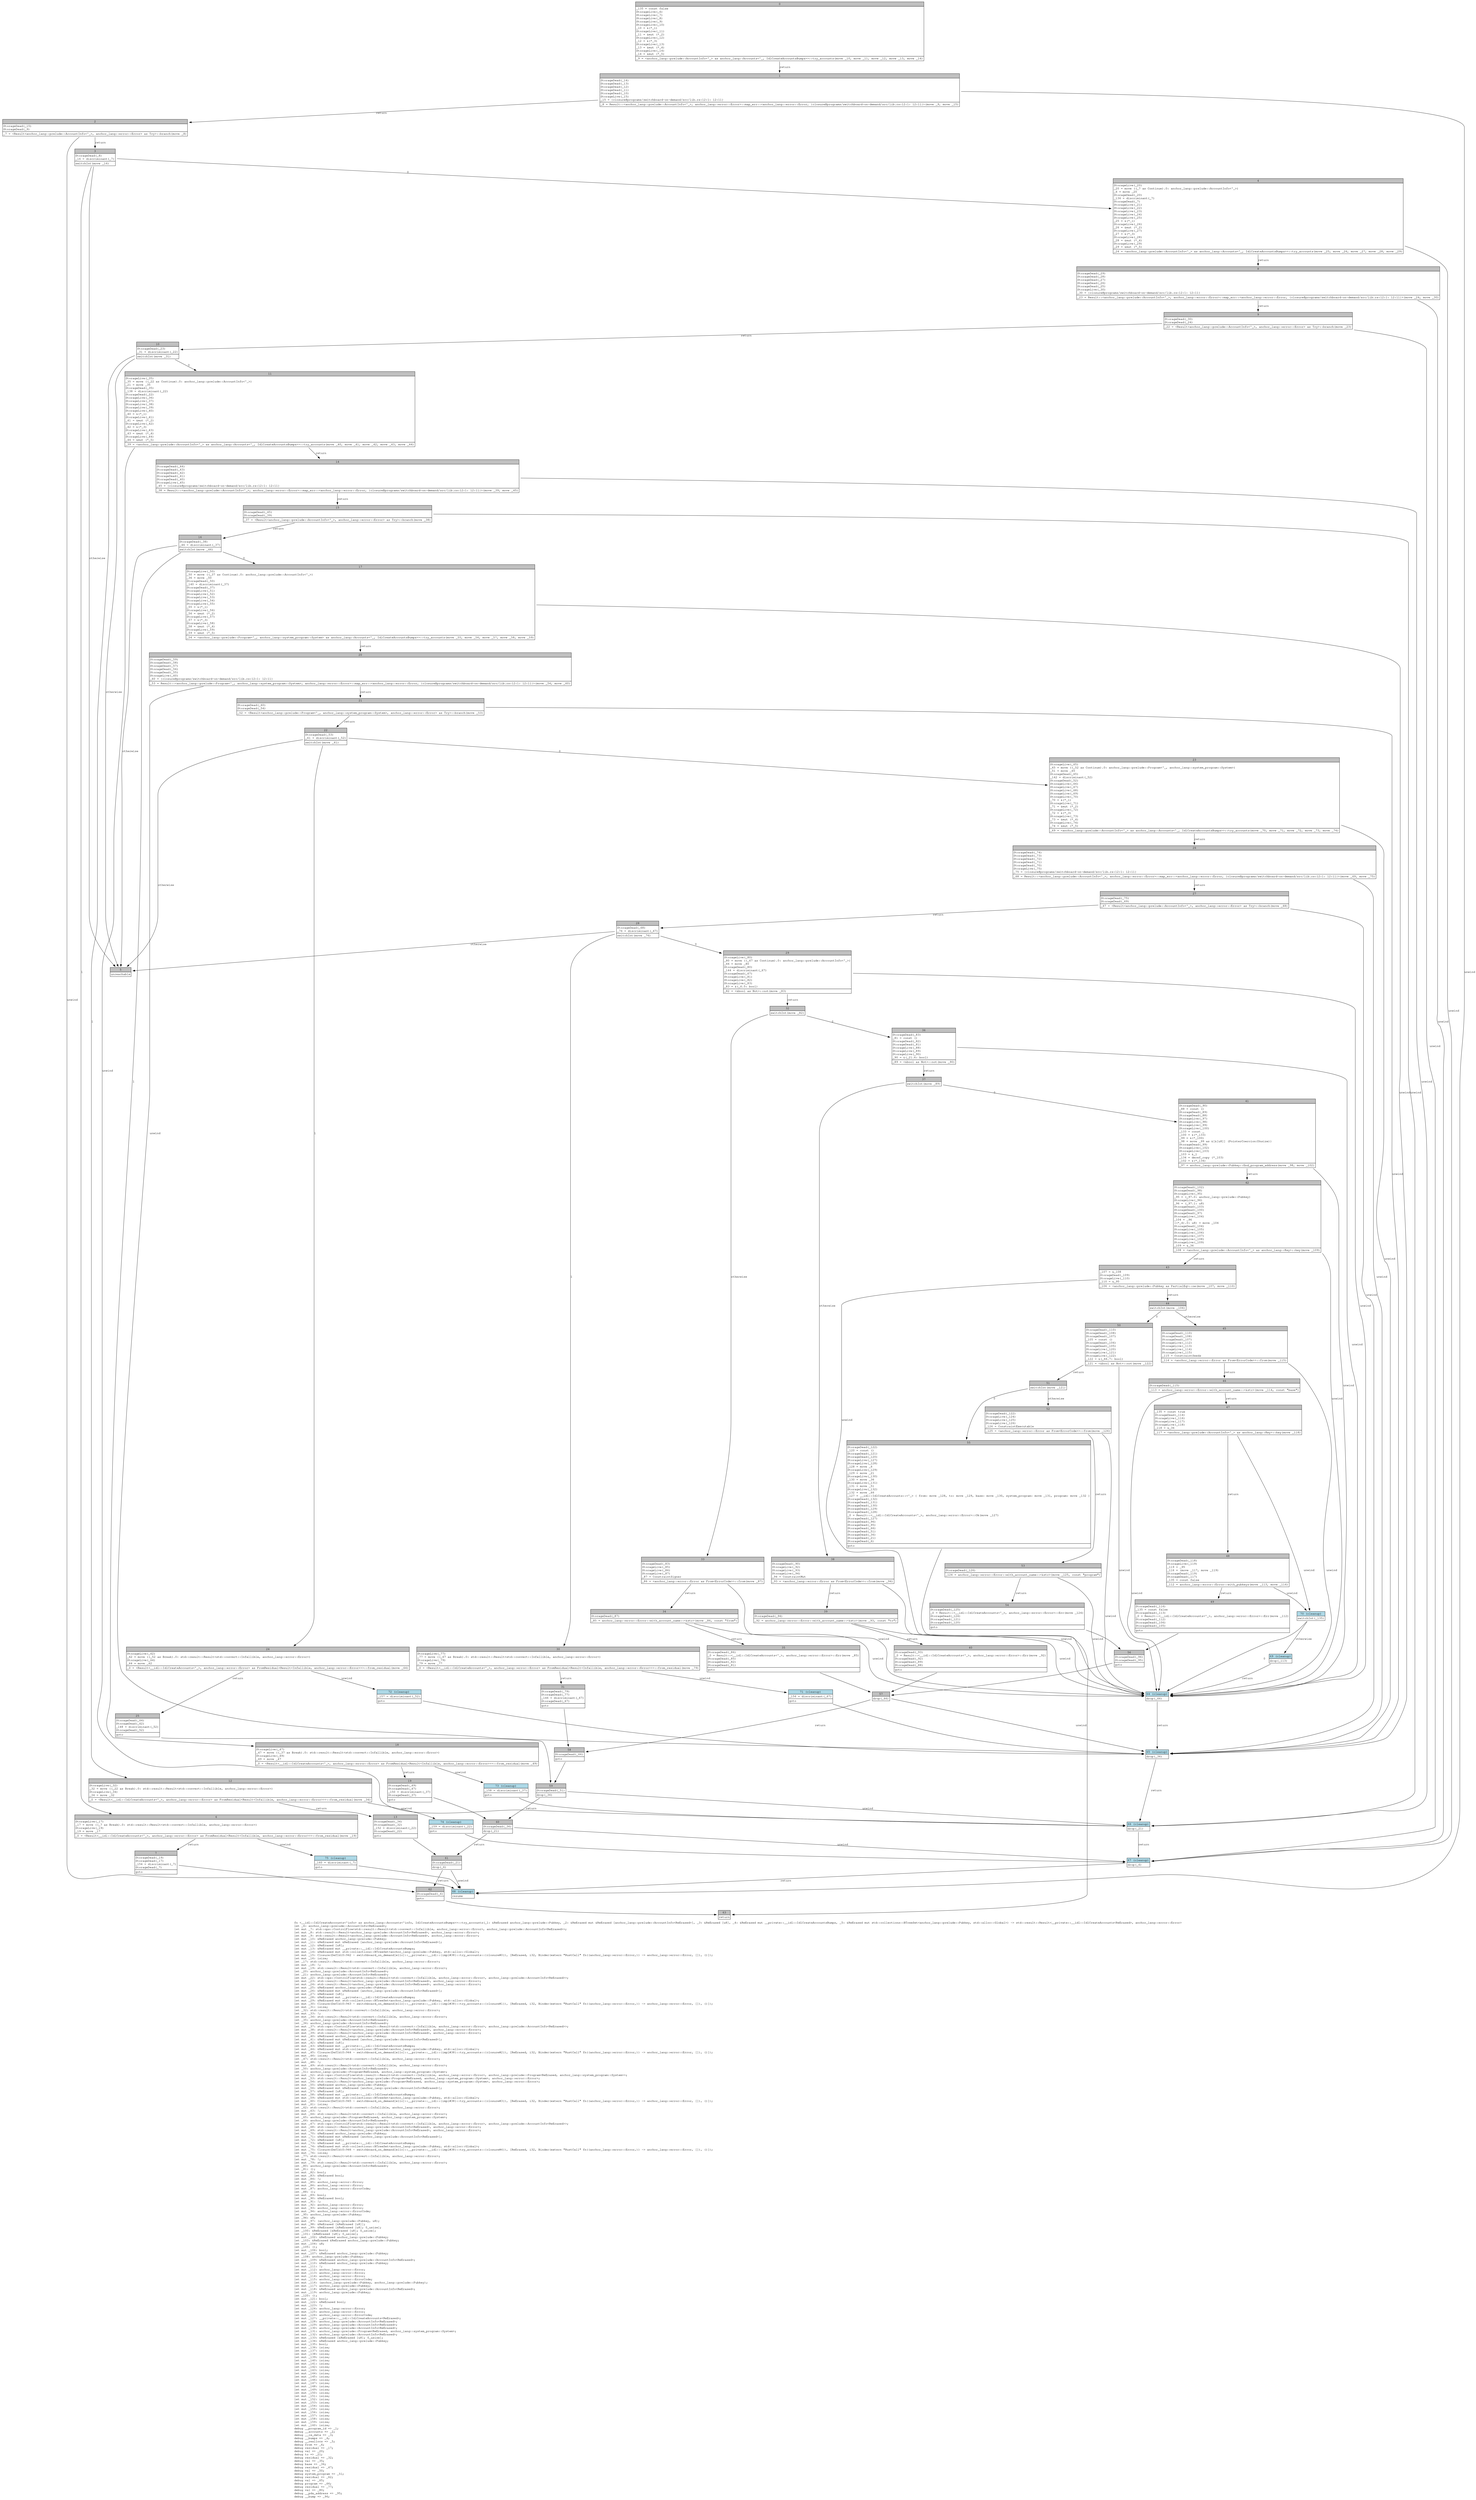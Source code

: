 digraph Mir_0_941 {
    graph [fontname="Courier, monospace"];
    node [fontname="Courier, monospace"];
    edge [fontname="Courier, monospace"];
    label=<fn &lt;__idl::IdlCreateAccounts&lt;'info&gt; as anchor_lang::Accounts&lt;'info, IdlCreateAccountsBumps&gt;&gt;::try_accounts(_1: &amp;ReErased anchor_lang::prelude::Pubkey, _2: &amp;ReErased mut &amp;ReErased [anchor_lang::prelude::AccountInfo&lt;ReErased&gt;], _3: &amp;ReErased [u8], _4: &amp;ReErased mut __private::__idl::IdlCreateAccountsBumps, _5: &amp;ReErased mut std::collections::BTreeSet&lt;anchor_lang::prelude::Pubkey, std::alloc::Global&gt;) -&gt; std::result::Result&lt;__private::__idl::IdlCreateAccounts&lt;ReErased&gt;, anchor_lang::error::Error&gt;<br align="left"/>let _6: anchor_lang::prelude::AccountInfo&lt;ReErased&gt;;<br align="left"/>let mut _7: std::ops::ControlFlow&lt;std::result::Result&lt;std::convert::Infallible, anchor_lang::error::Error&gt;, anchor_lang::prelude::AccountInfo&lt;ReErased&gt;&gt;;<br align="left"/>let mut _8: std::result::Result&lt;anchor_lang::prelude::AccountInfo&lt;ReErased&gt;, anchor_lang::error::Error&gt;;<br align="left"/>let mut _9: std::result::Result&lt;anchor_lang::prelude::AccountInfo&lt;ReErased&gt;, anchor_lang::error::Error&gt;;<br align="left"/>let mut _10: &amp;ReErased anchor_lang::prelude::Pubkey;<br align="left"/>let mut _11: &amp;ReErased mut &amp;ReErased [anchor_lang::prelude::AccountInfo&lt;ReErased&gt;];<br align="left"/>let mut _12: &amp;ReErased [u8];<br align="left"/>let mut _13: &amp;ReErased mut __private::__idl::IdlCreateAccountsBumps;<br align="left"/>let mut _14: &amp;ReErased mut std::collections::BTreeSet&lt;anchor_lang::prelude::Pubkey, std::alloc::Global&gt;;<br align="left"/>let mut _15: Closure(DefId(0:942 ~ switchboard_on_demand[e11c]::__private::__idl::{impl#38}::try_accounts::{closure#0}), [ReErased, i32, Binder(extern &quot;RustCall&quot; fn((anchor_lang::error::Error,)) -&gt; anchor_lang::error::Error, []), ()]);<br align="left"/>let mut _16: isize;<br align="left"/>let _17: std::result::Result&lt;std::convert::Infallible, anchor_lang::error::Error&gt;;<br align="left"/>let mut _18: !;<br align="left"/>let mut _19: std::result::Result&lt;std::convert::Infallible, anchor_lang::error::Error&gt;;<br align="left"/>let _20: anchor_lang::prelude::AccountInfo&lt;ReErased&gt;;<br align="left"/>let _21: anchor_lang::prelude::AccountInfo&lt;ReErased&gt;;<br align="left"/>let mut _22: std::ops::ControlFlow&lt;std::result::Result&lt;std::convert::Infallible, anchor_lang::error::Error&gt;, anchor_lang::prelude::AccountInfo&lt;ReErased&gt;&gt;;<br align="left"/>let mut _23: std::result::Result&lt;anchor_lang::prelude::AccountInfo&lt;ReErased&gt;, anchor_lang::error::Error&gt;;<br align="left"/>let mut _24: std::result::Result&lt;anchor_lang::prelude::AccountInfo&lt;ReErased&gt;, anchor_lang::error::Error&gt;;<br align="left"/>let mut _25: &amp;ReErased anchor_lang::prelude::Pubkey;<br align="left"/>let mut _26: &amp;ReErased mut &amp;ReErased [anchor_lang::prelude::AccountInfo&lt;ReErased&gt;];<br align="left"/>let mut _27: &amp;ReErased [u8];<br align="left"/>let mut _28: &amp;ReErased mut __private::__idl::IdlCreateAccountsBumps;<br align="left"/>let mut _29: &amp;ReErased mut std::collections::BTreeSet&lt;anchor_lang::prelude::Pubkey, std::alloc::Global&gt;;<br align="left"/>let mut _30: Closure(DefId(0:943 ~ switchboard_on_demand[e11c]::__private::__idl::{impl#38}::try_accounts::{closure#1}), [ReErased, i32, Binder(extern &quot;RustCall&quot; fn((anchor_lang::error::Error,)) -&gt; anchor_lang::error::Error, []), ()]);<br align="left"/>let mut _31: isize;<br align="left"/>let _32: std::result::Result&lt;std::convert::Infallible, anchor_lang::error::Error&gt;;<br align="left"/>let mut _33: !;<br align="left"/>let mut _34: std::result::Result&lt;std::convert::Infallible, anchor_lang::error::Error&gt;;<br align="left"/>let _35: anchor_lang::prelude::AccountInfo&lt;ReErased&gt;;<br align="left"/>let _36: anchor_lang::prelude::AccountInfo&lt;ReErased&gt;;<br align="left"/>let mut _37: std::ops::ControlFlow&lt;std::result::Result&lt;std::convert::Infallible, anchor_lang::error::Error&gt;, anchor_lang::prelude::AccountInfo&lt;ReErased&gt;&gt;;<br align="left"/>let mut _38: std::result::Result&lt;anchor_lang::prelude::AccountInfo&lt;ReErased&gt;, anchor_lang::error::Error&gt;;<br align="left"/>let mut _39: std::result::Result&lt;anchor_lang::prelude::AccountInfo&lt;ReErased&gt;, anchor_lang::error::Error&gt;;<br align="left"/>let mut _40: &amp;ReErased anchor_lang::prelude::Pubkey;<br align="left"/>let mut _41: &amp;ReErased mut &amp;ReErased [anchor_lang::prelude::AccountInfo&lt;ReErased&gt;];<br align="left"/>let mut _42: &amp;ReErased [u8];<br align="left"/>let mut _43: &amp;ReErased mut __private::__idl::IdlCreateAccountsBumps;<br align="left"/>let mut _44: &amp;ReErased mut std::collections::BTreeSet&lt;anchor_lang::prelude::Pubkey, std::alloc::Global&gt;;<br align="left"/>let mut _45: Closure(DefId(0:944 ~ switchboard_on_demand[e11c]::__private::__idl::{impl#38}::try_accounts::{closure#2}), [ReErased, i32, Binder(extern &quot;RustCall&quot; fn((anchor_lang::error::Error,)) -&gt; anchor_lang::error::Error, []), ()]);<br align="left"/>let mut _46: isize;<br align="left"/>let _47: std::result::Result&lt;std::convert::Infallible, anchor_lang::error::Error&gt;;<br align="left"/>let mut _48: !;<br align="left"/>let mut _49: std::result::Result&lt;std::convert::Infallible, anchor_lang::error::Error&gt;;<br align="left"/>let _50: anchor_lang::prelude::AccountInfo&lt;ReErased&gt;;<br align="left"/>let _51: anchor_lang::prelude::Program&lt;ReErased, anchor_lang::system_program::System&gt;;<br align="left"/>let mut _52: std::ops::ControlFlow&lt;std::result::Result&lt;std::convert::Infallible, anchor_lang::error::Error&gt;, anchor_lang::prelude::Program&lt;ReErased, anchor_lang::system_program::System&gt;&gt;;<br align="left"/>let mut _53: std::result::Result&lt;anchor_lang::prelude::Program&lt;ReErased, anchor_lang::system_program::System&gt;, anchor_lang::error::Error&gt;;<br align="left"/>let mut _54: std::result::Result&lt;anchor_lang::prelude::Program&lt;ReErased, anchor_lang::system_program::System&gt;, anchor_lang::error::Error&gt;;<br align="left"/>let mut _55: &amp;ReErased anchor_lang::prelude::Pubkey;<br align="left"/>let mut _56: &amp;ReErased mut &amp;ReErased [anchor_lang::prelude::AccountInfo&lt;ReErased&gt;];<br align="left"/>let mut _57: &amp;ReErased [u8];<br align="left"/>let mut _58: &amp;ReErased mut __private::__idl::IdlCreateAccountsBumps;<br align="left"/>let mut _59: &amp;ReErased mut std::collections::BTreeSet&lt;anchor_lang::prelude::Pubkey, std::alloc::Global&gt;;<br align="left"/>let mut _60: Closure(DefId(0:945 ~ switchboard_on_demand[e11c]::__private::__idl::{impl#38}::try_accounts::{closure#3}), [ReErased, i32, Binder(extern &quot;RustCall&quot; fn((anchor_lang::error::Error,)) -&gt; anchor_lang::error::Error, []), ()]);<br align="left"/>let mut _61: isize;<br align="left"/>let _62: std::result::Result&lt;std::convert::Infallible, anchor_lang::error::Error&gt;;<br align="left"/>let mut _63: !;<br align="left"/>let mut _64: std::result::Result&lt;std::convert::Infallible, anchor_lang::error::Error&gt;;<br align="left"/>let _65: anchor_lang::prelude::Program&lt;ReErased, anchor_lang::system_program::System&gt;;<br align="left"/>let _66: anchor_lang::prelude::AccountInfo&lt;ReErased&gt;;<br align="left"/>let mut _67: std::ops::ControlFlow&lt;std::result::Result&lt;std::convert::Infallible, anchor_lang::error::Error&gt;, anchor_lang::prelude::AccountInfo&lt;ReErased&gt;&gt;;<br align="left"/>let mut _68: std::result::Result&lt;anchor_lang::prelude::AccountInfo&lt;ReErased&gt;, anchor_lang::error::Error&gt;;<br align="left"/>let mut _69: std::result::Result&lt;anchor_lang::prelude::AccountInfo&lt;ReErased&gt;, anchor_lang::error::Error&gt;;<br align="left"/>let mut _70: &amp;ReErased anchor_lang::prelude::Pubkey;<br align="left"/>let mut _71: &amp;ReErased mut &amp;ReErased [anchor_lang::prelude::AccountInfo&lt;ReErased&gt;];<br align="left"/>let mut _72: &amp;ReErased [u8];<br align="left"/>let mut _73: &amp;ReErased mut __private::__idl::IdlCreateAccountsBumps;<br align="left"/>let mut _74: &amp;ReErased mut std::collections::BTreeSet&lt;anchor_lang::prelude::Pubkey, std::alloc::Global&gt;;<br align="left"/>let mut _75: Closure(DefId(0:946 ~ switchboard_on_demand[e11c]::__private::__idl::{impl#38}::try_accounts::{closure#4}), [ReErased, i32, Binder(extern &quot;RustCall&quot; fn((anchor_lang::error::Error,)) -&gt; anchor_lang::error::Error, []), ()]);<br align="left"/>let mut _76: isize;<br align="left"/>let _77: std::result::Result&lt;std::convert::Infallible, anchor_lang::error::Error&gt;;<br align="left"/>let mut _78: !;<br align="left"/>let mut _79: std::result::Result&lt;std::convert::Infallible, anchor_lang::error::Error&gt;;<br align="left"/>let _80: anchor_lang::prelude::AccountInfo&lt;ReErased&gt;;<br align="left"/>let _81: ();<br align="left"/>let mut _82: bool;<br align="left"/>let mut _83: &amp;ReErased bool;<br align="left"/>let mut _84: !;<br align="left"/>let mut _85: anchor_lang::error::Error;<br align="left"/>let mut _86: anchor_lang::error::Error;<br align="left"/>let mut _87: anchor_lang::error::ErrorCode;<br align="left"/>let _88: ();<br align="left"/>let mut _89: bool;<br align="left"/>let mut _90: &amp;ReErased bool;<br align="left"/>let mut _91: !;<br align="left"/>let mut _92: anchor_lang::error::Error;<br align="left"/>let mut _93: anchor_lang::error::Error;<br align="left"/>let mut _94: anchor_lang::error::ErrorCode;<br align="left"/>let _95: anchor_lang::prelude::Pubkey;<br align="left"/>let _96: u8;<br align="left"/>let mut _97: (anchor_lang::prelude::Pubkey, u8);<br align="left"/>let mut _98: &amp;ReErased [&amp;ReErased [u8]];<br align="left"/>let mut _99: &amp;ReErased [&amp;ReErased [u8]; 0_usize];<br align="left"/>let _100: &amp;ReErased [&amp;ReErased [u8]; 0_usize];<br align="left"/>let _101: [&amp;ReErased [u8]; 0_usize];<br align="left"/>let mut _102: &amp;ReErased anchor_lang::prelude::Pubkey;<br align="left"/>let _103: &amp;ReErased &amp;ReErased anchor_lang::prelude::Pubkey;<br align="left"/>let mut _104: u8;<br align="left"/>let _105: ();<br align="left"/>let mut _106: bool;<br align="left"/>let mut _107: &amp;ReErased anchor_lang::prelude::Pubkey;<br align="left"/>let _108: anchor_lang::prelude::Pubkey;<br align="left"/>let mut _109: &amp;ReErased anchor_lang::prelude::AccountInfo&lt;ReErased&gt;;<br align="left"/>let mut _110: &amp;ReErased anchor_lang::prelude::Pubkey;<br align="left"/>let mut _111: !;<br align="left"/>let mut _112: anchor_lang::error::Error;<br align="left"/>let mut _113: anchor_lang::error::Error;<br align="left"/>let mut _114: anchor_lang::error::Error;<br align="left"/>let mut _115: anchor_lang::error::ErrorCode;<br align="left"/>let mut _116: (anchor_lang::prelude::Pubkey, anchor_lang::prelude::Pubkey);<br align="left"/>let mut _117: anchor_lang::prelude::Pubkey;<br align="left"/>let mut _118: &amp;ReErased anchor_lang::prelude::AccountInfo&lt;ReErased&gt;;<br align="left"/>let mut _119: anchor_lang::prelude::Pubkey;<br align="left"/>let _120: ();<br align="left"/>let mut _121: bool;<br align="left"/>let mut _122: &amp;ReErased bool;<br align="left"/>let mut _123: !;<br align="left"/>let mut _124: anchor_lang::error::Error;<br align="left"/>let mut _125: anchor_lang::error::Error;<br align="left"/>let mut _126: anchor_lang::error::ErrorCode;<br align="left"/>let mut _127: __private::__idl::IdlCreateAccounts&lt;ReErased&gt;;<br align="left"/>let mut _128: anchor_lang::prelude::AccountInfo&lt;ReErased&gt;;<br align="left"/>let mut _129: anchor_lang::prelude::AccountInfo&lt;ReErased&gt;;<br align="left"/>let mut _130: anchor_lang::prelude::AccountInfo&lt;ReErased&gt;;<br align="left"/>let mut _131: anchor_lang::prelude::Program&lt;ReErased, anchor_lang::system_program::System&gt;;<br align="left"/>let mut _132: anchor_lang::prelude::AccountInfo&lt;ReErased&gt;;<br align="left"/>let mut _133: &amp;ReErased [&amp;ReErased [u8]; 0_usize];<br align="left"/>let mut _134: &amp;ReErased anchor_lang::prelude::Pubkey;<br align="left"/>let mut _135: bool;<br align="left"/>let mut _136: isize;<br align="left"/>let mut _137: isize;<br align="left"/>let mut _138: isize;<br align="left"/>let mut _139: isize;<br align="left"/>let mut _140: isize;<br align="left"/>let mut _141: isize;<br align="left"/>let mut _142: isize;<br align="left"/>let mut _143: isize;<br align="left"/>let mut _144: isize;<br align="left"/>let mut _145: isize;<br align="left"/>let mut _146: isize;<br align="left"/>let mut _147: isize;<br align="left"/>let mut _148: isize;<br align="left"/>let mut _149: isize;<br align="left"/>let mut _150: isize;<br align="left"/>let mut _151: isize;<br align="left"/>let mut _152: isize;<br align="left"/>let mut _153: isize;<br align="left"/>let mut _154: isize;<br align="left"/>let mut _155: isize;<br align="left"/>let mut _156: isize;<br align="left"/>let mut _157: isize;<br align="left"/>let mut _158: isize;<br align="left"/>let mut _159: isize;<br align="left"/>let mut _160: isize;<br align="left"/>debug __program_id =&gt; _1;<br align="left"/>debug __accounts =&gt; _2;<br align="left"/>debug __ix_data =&gt; _3;<br align="left"/>debug __bumps =&gt; _4;<br align="left"/>debug __reallocs =&gt; _5;<br align="left"/>debug from =&gt; _6;<br align="left"/>debug residual =&gt; _17;<br align="left"/>debug val =&gt; _20;<br align="left"/>debug to =&gt; _21;<br align="left"/>debug residual =&gt; _32;<br align="left"/>debug val =&gt; _35;<br align="left"/>debug base =&gt; _36;<br align="left"/>debug residual =&gt; _47;<br align="left"/>debug val =&gt; _50;<br align="left"/>debug system_program =&gt; _51;<br align="left"/>debug residual =&gt; _62;<br align="left"/>debug val =&gt; _65;<br align="left"/>debug program =&gt; _66;<br align="left"/>debug residual =&gt; _77;<br align="left"/>debug val =&gt; _80;<br align="left"/>debug __pda_address =&gt; _95;<br align="left"/>debug __bump =&gt; _96;<br align="left"/>>;
    bb0__0_941 [shape="none", label=<<table border="0" cellborder="1" cellspacing="0"><tr><td bgcolor="gray" align="center" colspan="1">0</td></tr><tr><td align="left" balign="left">_135 = const false<br/>StorageLive(_6)<br/>StorageLive(_7)<br/>StorageLive(_8)<br/>StorageLive(_9)<br/>StorageLive(_10)<br/>_10 = &amp;(*_1)<br/>StorageLive(_11)<br/>_11 = &amp;mut (*_2)<br/>StorageLive(_12)<br/>_12 = &amp;(*_3)<br/>StorageLive(_13)<br/>_13 = &amp;mut (*_4)<br/>StorageLive(_14)<br/>_14 = &amp;mut (*_5)<br/></td></tr><tr><td align="left">_9 = &lt;anchor_lang::prelude::AccountInfo&lt;'_&gt; as anchor_lang::Accounts&lt;'_, IdlCreateAccountsBumps&gt;&gt;::try_accounts(move _10, move _11, move _12, move _13, move _14)</td></tr></table>>];
    bb1__0_941 [shape="none", label=<<table border="0" cellborder="1" cellspacing="0"><tr><td bgcolor="gray" align="center" colspan="1">1</td></tr><tr><td align="left" balign="left">StorageDead(_14)<br/>StorageDead(_13)<br/>StorageDead(_12)<br/>StorageDead(_11)<br/>StorageDead(_10)<br/>StorageLive(_15)<br/>_15 = {closure@programs/switchboard-on-demand/src/lib.rs:12:1: 12:11}<br/></td></tr><tr><td align="left">_8 = Result::&lt;anchor_lang::prelude::AccountInfo&lt;'_&gt;, anchor_lang::error::Error&gt;::map_err::&lt;anchor_lang::error::Error, {closure@programs/switchboard-on-demand/src/lib.rs:12:1: 12:11}&gt;(move _9, move _15)</td></tr></table>>];
    bb2__0_941 [shape="none", label=<<table border="0" cellborder="1" cellspacing="0"><tr><td bgcolor="gray" align="center" colspan="1">2</td></tr><tr><td align="left" balign="left">StorageDead(_15)<br/>StorageDead(_9)<br/></td></tr><tr><td align="left">_7 = &lt;Result&lt;anchor_lang::prelude::AccountInfo&lt;'_&gt;, anchor_lang::error::Error&gt; as Try&gt;::branch(move _8)</td></tr></table>>];
    bb3__0_941 [shape="none", label=<<table border="0" cellborder="1" cellspacing="0"><tr><td bgcolor="gray" align="center" colspan="1">3</td></tr><tr><td align="left" balign="left">StorageDead(_8)<br/>_16 = discriminant(_7)<br/></td></tr><tr><td align="left">switchInt(move _16)</td></tr></table>>];
    bb4__0_941 [shape="none", label=<<table border="0" cellborder="1" cellspacing="0"><tr><td bgcolor="gray" align="center" colspan="1">4</td></tr><tr><td align="left" balign="left">StorageLive(_20)<br/>_20 = move ((_7 as Continue).0: anchor_lang::prelude::AccountInfo&lt;'_&gt;)<br/>_6 = move _20<br/>StorageDead(_20)<br/>_136 = discriminant(_7)<br/>StorageDead(_7)<br/>StorageLive(_21)<br/>StorageLive(_22)<br/>StorageLive(_23)<br/>StorageLive(_24)<br/>StorageLive(_25)<br/>_25 = &amp;(*_1)<br/>StorageLive(_26)<br/>_26 = &amp;mut (*_2)<br/>StorageLive(_27)<br/>_27 = &amp;(*_3)<br/>StorageLive(_28)<br/>_28 = &amp;mut (*_4)<br/>StorageLive(_29)<br/>_29 = &amp;mut (*_5)<br/></td></tr><tr><td align="left">_24 = &lt;anchor_lang::prelude::AccountInfo&lt;'_&gt; as anchor_lang::Accounts&lt;'_, IdlCreateAccountsBumps&gt;&gt;::try_accounts(move _25, move _26, move _27, move _28, move _29)</td></tr></table>>];
    bb5__0_941 [shape="none", label=<<table border="0" cellborder="1" cellspacing="0"><tr><td bgcolor="gray" align="center" colspan="1">5</td></tr><tr><td align="left">unreachable</td></tr></table>>];
    bb6__0_941 [shape="none", label=<<table border="0" cellborder="1" cellspacing="0"><tr><td bgcolor="gray" align="center" colspan="1">6</td></tr><tr><td align="left" balign="left">StorageLive(_17)<br/>_17 = move ((_7 as Break).0: std::result::Result&lt;std::convert::Infallible, anchor_lang::error::Error&gt;)<br/>StorageLive(_19)<br/>_19 = move _17<br/></td></tr><tr><td align="left">_0 = &lt;Result&lt;__idl::IdlCreateAccounts&lt;'_&gt;, anchor_lang::error::Error&gt; as FromResidual&lt;Result&lt;Infallible, anchor_lang::error::Error&gt;&gt;&gt;::from_residual(move _19)</td></tr></table>>];
    bb7__0_941 [shape="none", label=<<table border="0" cellborder="1" cellspacing="0"><tr><td bgcolor="gray" align="center" colspan="1">7</td></tr><tr><td align="left" balign="left">StorageDead(_19)<br/>StorageDead(_17)<br/>_154 = discriminant(_7)<br/>StorageDead(_7)<br/></td></tr><tr><td align="left">goto</td></tr></table>>];
    bb8__0_941 [shape="none", label=<<table border="0" cellborder="1" cellspacing="0"><tr><td bgcolor="gray" align="center" colspan="1">8</td></tr><tr><td align="left" balign="left">StorageDead(_29)<br/>StorageDead(_28)<br/>StorageDead(_27)<br/>StorageDead(_26)<br/>StorageDead(_25)<br/>StorageLive(_30)<br/>_30 = {closure@programs/switchboard-on-demand/src/lib.rs:12:1: 12:11}<br/></td></tr><tr><td align="left">_23 = Result::&lt;anchor_lang::prelude::AccountInfo&lt;'_&gt;, anchor_lang::error::Error&gt;::map_err::&lt;anchor_lang::error::Error, {closure@programs/switchboard-on-demand/src/lib.rs:12:1: 12:11}&gt;(move _24, move _30)</td></tr></table>>];
    bb9__0_941 [shape="none", label=<<table border="0" cellborder="1" cellspacing="0"><tr><td bgcolor="gray" align="center" colspan="1">9</td></tr><tr><td align="left" balign="left">StorageDead(_30)<br/>StorageDead(_24)<br/></td></tr><tr><td align="left">_22 = &lt;Result&lt;anchor_lang::prelude::AccountInfo&lt;'_&gt;, anchor_lang::error::Error&gt; as Try&gt;::branch(move _23)</td></tr></table>>];
    bb10__0_941 [shape="none", label=<<table border="0" cellborder="1" cellspacing="0"><tr><td bgcolor="gray" align="center" colspan="1">10</td></tr><tr><td align="left" balign="left">StorageDead(_23)<br/>_31 = discriminant(_22)<br/></td></tr><tr><td align="left">switchInt(move _31)</td></tr></table>>];
    bb11__0_941 [shape="none", label=<<table border="0" cellborder="1" cellspacing="0"><tr><td bgcolor="gray" align="center" colspan="1">11</td></tr><tr><td align="left" balign="left">StorageLive(_35)<br/>_35 = move ((_22 as Continue).0: anchor_lang::prelude::AccountInfo&lt;'_&gt;)<br/>_21 = move _35<br/>StorageDead(_35)<br/>_138 = discriminant(_22)<br/>StorageDead(_22)<br/>StorageLive(_36)<br/>StorageLive(_37)<br/>StorageLive(_38)<br/>StorageLive(_39)<br/>StorageLive(_40)<br/>_40 = &amp;(*_1)<br/>StorageLive(_41)<br/>_41 = &amp;mut (*_2)<br/>StorageLive(_42)<br/>_42 = &amp;(*_3)<br/>StorageLive(_43)<br/>_43 = &amp;mut (*_4)<br/>StorageLive(_44)<br/>_44 = &amp;mut (*_5)<br/></td></tr><tr><td align="left">_39 = &lt;anchor_lang::prelude::AccountInfo&lt;'_&gt; as anchor_lang::Accounts&lt;'_, IdlCreateAccountsBumps&gt;&gt;::try_accounts(move _40, move _41, move _42, move _43, move _44)</td></tr></table>>];
    bb12__0_941 [shape="none", label=<<table border="0" cellborder="1" cellspacing="0"><tr><td bgcolor="gray" align="center" colspan="1">12</td></tr><tr><td align="left" balign="left">StorageLive(_32)<br/>_32 = move ((_22 as Break).0: std::result::Result&lt;std::convert::Infallible, anchor_lang::error::Error&gt;)<br/>StorageLive(_34)<br/>_34 = move _32<br/></td></tr><tr><td align="left">_0 = &lt;Result&lt;__idl::IdlCreateAccounts&lt;'_&gt;, anchor_lang::error::Error&gt; as FromResidual&lt;Result&lt;Infallible, anchor_lang::error::Error&gt;&gt;&gt;::from_residual(move _34)</td></tr></table>>];
    bb13__0_941 [shape="none", label=<<table border="0" cellborder="1" cellspacing="0"><tr><td bgcolor="gray" align="center" colspan="1">13</td></tr><tr><td align="left" balign="left">StorageDead(_34)<br/>StorageDead(_32)<br/>_152 = discriminant(_22)<br/>StorageDead(_22)<br/></td></tr><tr><td align="left">goto</td></tr></table>>];
    bb14__0_941 [shape="none", label=<<table border="0" cellborder="1" cellspacing="0"><tr><td bgcolor="gray" align="center" colspan="1">14</td></tr><tr><td align="left" balign="left">StorageDead(_44)<br/>StorageDead(_43)<br/>StorageDead(_42)<br/>StorageDead(_41)<br/>StorageDead(_40)<br/>StorageLive(_45)<br/>_45 = {closure@programs/switchboard-on-demand/src/lib.rs:12:1: 12:11}<br/></td></tr><tr><td align="left">_38 = Result::&lt;anchor_lang::prelude::AccountInfo&lt;'_&gt;, anchor_lang::error::Error&gt;::map_err::&lt;anchor_lang::error::Error, {closure@programs/switchboard-on-demand/src/lib.rs:12:1: 12:11}&gt;(move _39, move _45)</td></tr></table>>];
    bb15__0_941 [shape="none", label=<<table border="0" cellborder="1" cellspacing="0"><tr><td bgcolor="gray" align="center" colspan="1">15</td></tr><tr><td align="left" balign="left">StorageDead(_45)<br/>StorageDead(_39)<br/></td></tr><tr><td align="left">_37 = &lt;Result&lt;anchor_lang::prelude::AccountInfo&lt;'_&gt;, anchor_lang::error::Error&gt; as Try&gt;::branch(move _38)</td></tr></table>>];
    bb16__0_941 [shape="none", label=<<table border="0" cellborder="1" cellspacing="0"><tr><td bgcolor="gray" align="center" colspan="1">16</td></tr><tr><td align="left" balign="left">StorageDead(_38)<br/>_46 = discriminant(_37)<br/></td></tr><tr><td align="left">switchInt(move _46)</td></tr></table>>];
    bb17__0_941 [shape="none", label=<<table border="0" cellborder="1" cellspacing="0"><tr><td bgcolor="gray" align="center" colspan="1">17</td></tr><tr><td align="left" balign="left">StorageLive(_50)<br/>_50 = move ((_37 as Continue).0: anchor_lang::prelude::AccountInfo&lt;'_&gt;)<br/>_36 = move _50<br/>StorageDead(_50)<br/>_140 = discriminant(_37)<br/>StorageDead(_37)<br/>StorageLive(_51)<br/>StorageLive(_52)<br/>StorageLive(_53)<br/>StorageLive(_54)<br/>StorageLive(_55)<br/>_55 = &amp;(*_1)<br/>StorageLive(_56)<br/>_56 = &amp;mut (*_2)<br/>StorageLive(_57)<br/>_57 = &amp;(*_3)<br/>StorageLive(_58)<br/>_58 = &amp;mut (*_4)<br/>StorageLive(_59)<br/>_59 = &amp;mut (*_5)<br/></td></tr><tr><td align="left">_54 = &lt;anchor_lang::prelude::Program&lt;'_, anchor_lang::system_program::System&gt; as anchor_lang::Accounts&lt;'_, IdlCreateAccountsBumps&gt;&gt;::try_accounts(move _55, move _56, move _57, move _58, move _59)</td></tr></table>>];
    bb18__0_941 [shape="none", label=<<table border="0" cellborder="1" cellspacing="0"><tr><td bgcolor="gray" align="center" colspan="1">18</td></tr><tr><td align="left" balign="left">StorageLive(_47)<br/>_47 = move ((_37 as Break).0: std::result::Result&lt;std::convert::Infallible, anchor_lang::error::Error&gt;)<br/>StorageLive(_49)<br/>_49 = move _47<br/></td></tr><tr><td align="left">_0 = &lt;Result&lt;__idl::IdlCreateAccounts&lt;'_&gt;, anchor_lang::error::Error&gt; as FromResidual&lt;Result&lt;Infallible, anchor_lang::error::Error&gt;&gt;&gt;::from_residual(move _49)</td></tr></table>>];
    bb19__0_941 [shape="none", label=<<table border="0" cellborder="1" cellspacing="0"><tr><td bgcolor="gray" align="center" colspan="1">19</td></tr><tr><td align="left" balign="left">StorageDead(_49)<br/>StorageDead(_47)<br/>_150 = discriminant(_37)<br/>StorageDead(_37)<br/></td></tr><tr><td align="left">goto</td></tr></table>>];
    bb20__0_941 [shape="none", label=<<table border="0" cellborder="1" cellspacing="0"><tr><td bgcolor="gray" align="center" colspan="1">20</td></tr><tr><td align="left" balign="left">StorageDead(_59)<br/>StorageDead(_58)<br/>StorageDead(_57)<br/>StorageDead(_56)<br/>StorageDead(_55)<br/>StorageLive(_60)<br/>_60 = {closure@programs/switchboard-on-demand/src/lib.rs:12:1: 12:11}<br/></td></tr><tr><td align="left">_53 = Result::&lt;anchor_lang::prelude::Program&lt;'_, anchor_lang::system_program::System&gt;, anchor_lang::error::Error&gt;::map_err::&lt;anchor_lang::error::Error, {closure@programs/switchboard-on-demand/src/lib.rs:12:1: 12:11}&gt;(move _54, move _60)</td></tr></table>>];
    bb21__0_941 [shape="none", label=<<table border="0" cellborder="1" cellspacing="0"><tr><td bgcolor="gray" align="center" colspan="1">21</td></tr><tr><td align="left" balign="left">StorageDead(_60)<br/>StorageDead(_54)<br/></td></tr><tr><td align="left">_52 = &lt;Result&lt;anchor_lang::prelude::Program&lt;'_, anchor_lang::system_program::System&gt;, anchor_lang::error::Error&gt; as Try&gt;::branch(move _53)</td></tr></table>>];
    bb22__0_941 [shape="none", label=<<table border="0" cellborder="1" cellspacing="0"><tr><td bgcolor="gray" align="center" colspan="1">22</td></tr><tr><td align="left" balign="left">StorageDead(_53)<br/>_61 = discriminant(_52)<br/></td></tr><tr><td align="left">switchInt(move _61)</td></tr></table>>];
    bb23__0_941 [shape="none", label=<<table border="0" cellborder="1" cellspacing="0"><tr><td bgcolor="gray" align="center" colspan="1">23</td></tr><tr><td align="left" balign="left">StorageLive(_65)<br/>_65 = move ((_52 as Continue).0: anchor_lang::prelude::Program&lt;'_, anchor_lang::system_program::System&gt;)<br/>_51 = move _65<br/>StorageDead(_65)<br/>_142 = discriminant(_52)<br/>StorageDead(_52)<br/>StorageLive(_66)<br/>StorageLive(_67)<br/>StorageLive(_68)<br/>StorageLive(_69)<br/>StorageLive(_70)<br/>_70 = &amp;(*_1)<br/>StorageLive(_71)<br/>_71 = &amp;mut (*_2)<br/>StorageLive(_72)<br/>_72 = &amp;(*_3)<br/>StorageLive(_73)<br/>_73 = &amp;mut (*_4)<br/>StorageLive(_74)<br/>_74 = &amp;mut (*_5)<br/></td></tr><tr><td align="left">_69 = &lt;anchor_lang::prelude::AccountInfo&lt;'_&gt; as anchor_lang::Accounts&lt;'_, IdlCreateAccountsBumps&gt;&gt;::try_accounts(move _70, move _71, move _72, move _73, move _74)</td></tr></table>>];
    bb24__0_941 [shape="none", label=<<table border="0" cellborder="1" cellspacing="0"><tr><td bgcolor="gray" align="center" colspan="1">24</td></tr><tr><td align="left" balign="left">StorageLive(_62)<br/>_62 = move ((_52 as Break).0: std::result::Result&lt;std::convert::Infallible, anchor_lang::error::Error&gt;)<br/>StorageLive(_64)<br/>_64 = move _62<br/></td></tr><tr><td align="left">_0 = &lt;Result&lt;__idl::IdlCreateAccounts&lt;'_&gt;, anchor_lang::error::Error&gt; as FromResidual&lt;Result&lt;Infallible, anchor_lang::error::Error&gt;&gt;&gt;::from_residual(move _64)</td></tr></table>>];
    bb25__0_941 [shape="none", label=<<table border="0" cellborder="1" cellspacing="0"><tr><td bgcolor="gray" align="center" colspan="1">25</td></tr><tr><td align="left" balign="left">StorageDead(_64)<br/>StorageDead(_62)<br/>_148 = discriminant(_52)<br/>StorageDead(_52)<br/></td></tr><tr><td align="left">goto</td></tr></table>>];
    bb26__0_941 [shape="none", label=<<table border="0" cellborder="1" cellspacing="0"><tr><td bgcolor="gray" align="center" colspan="1">26</td></tr><tr><td align="left" balign="left">StorageDead(_74)<br/>StorageDead(_73)<br/>StorageDead(_72)<br/>StorageDead(_71)<br/>StorageDead(_70)<br/>StorageLive(_75)<br/>_75 = {closure@programs/switchboard-on-demand/src/lib.rs:12:1: 12:11}<br/></td></tr><tr><td align="left">_68 = Result::&lt;anchor_lang::prelude::AccountInfo&lt;'_&gt;, anchor_lang::error::Error&gt;::map_err::&lt;anchor_lang::error::Error, {closure@programs/switchboard-on-demand/src/lib.rs:12:1: 12:11}&gt;(move _69, move _75)</td></tr></table>>];
    bb27__0_941 [shape="none", label=<<table border="0" cellborder="1" cellspacing="0"><tr><td bgcolor="gray" align="center" colspan="1">27</td></tr><tr><td align="left" balign="left">StorageDead(_75)<br/>StorageDead(_69)<br/></td></tr><tr><td align="left">_67 = &lt;Result&lt;anchor_lang::prelude::AccountInfo&lt;'_&gt;, anchor_lang::error::Error&gt; as Try&gt;::branch(move _68)</td></tr></table>>];
    bb28__0_941 [shape="none", label=<<table border="0" cellborder="1" cellspacing="0"><tr><td bgcolor="gray" align="center" colspan="1">28</td></tr><tr><td align="left" balign="left">StorageDead(_68)<br/>_76 = discriminant(_67)<br/></td></tr><tr><td align="left">switchInt(move _76)</td></tr></table>>];
    bb29__0_941 [shape="none", label=<<table border="0" cellborder="1" cellspacing="0"><tr><td bgcolor="gray" align="center" colspan="1">29</td></tr><tr><td align="left" balign="left">StorageLive(_80)<br/>_80 = move ((_67 as Continue).0: anchor_lang::prelude::AccountInfo&lt;'_&gt;)<br/>_66 = move _80<br/>StorageDead(_80)<br/>_144 = discriminant(_67)<br/>StorageDead(_67)<br/>StorageLive(_81)<br/>StorageLive(_82)<br/>StorageLive(_83)<br/>_83 = &amp;(_6.5: bool)<br/></td></tr><tr><td align="left">_82 = &lt;&amp;bool as Not&gt;::not(move _83)</td></tr></table>>];
    bb30__0_941 [shape="none", label=<<table border="0" cellborder="1" cellspacing="0"><tr><td bgcolor="gray" align="center" colspan="1">30</td></tr><tr><td align="left" balign="left">StorageLive(_77)<br/>_77 = move ((_67 as Break).0: std::result::Result&lt;std::convert::Infallible, anchor_lang::error::Error&gt;)<br/>StorageLive(_79)<br/>_79 = move _77<br/></td></tr><tr><td align="left">_0 = &lt;Result&lt;__idl::IdlCreateAccounts&lt;'_&gt;, anchor_lang::error::Error&gt; as FromResidual&lt;Result&lt;Infallible, anchor_lang::error::Error&gt;&gt;&gt;::from_residual(move _79)</td></tr></table>>];
    bb31__0_941 [shape="none", label=<<table border="0" cellborder="1" cellspacing="0"><tr><td bgcolor="gray" align="center" colspan="1">31</td></tr><tr><td align="left" balign="left">StorageDead(_79)<br/>StorageDead(_77)<br/>_146 = discriminant(_67)<br/>StorageDead(_67)<br/></td></tr><tr><td align="left">goto</td></tr></table>>];
    bb32__0_941 [shape="none", label=<<table border="0" cellborder="1" cellspacing="0"><tr><td bgcolor="gray" align="center" colspan="1">32</td></tr><tr><td align="left">switchInt(move _82)</td></tr></table>>];
    bb33__0_941 [shape="none", label=<<table border="0" cellborder="1" cellspacing="0"><tr><td bgcolor="gray" align="center" colspan="1">33</td></tr><tr><td align="left" balign="left">StorageDead(_83)<br/>StorageLive(_85)<br/>StorageLive(_86)<br/>StorageLive(_87)<br/>_87 = ConstraintSigner<br/></td></tr><tr><td align="left">_86 = &lt;anchor_lang::error::Error as From&lt;ErrorCode&gt;&gt;::from(move _87)</td></tr></table>>];
    bb34__0_941 [shape="none", label=<<table border="0" cellborder="1" cellspacing="0"><tr><td bgcolor="gray" align="center" colspan="1">34</td></tr><tr><td align="left" balign="left">StorageDead(_87)<br/></td></tr><tr><td align="left">_85 = anchor_lang::error::Error::with_account_name::&lt;&amp;str&gt;(move _86, const &quot;from&quot;)</td></tr></table>>];
    bb35__0_941 [shape="none", label=<<table border="0" cellborder="1" cellspacing="0"><tr><td bgcolor="gray" align="center" colspan="1">35</td></tr><tr><td align="left" balign="left">StorageDead(_86)<br/>_0 = Result::&lt;__idl::IdlCreateAccounts&lt;'_&gt;, anchor_lang::error::Error&gt;::Err(move _85)<br/>StorageDead(_85)<br/>StorageDead(_82)<br/>StorageDead(_81)<br/></td></tr><tr><td align="left">goto</td></tr></table>>];
    bb36__0_941 [shape="none", label=<<table border="0" cellborder="1" cellspacing="0"><tr><td bgcolor="gray" align="center" colspan="1">36</td></tr><tr><td align="left" balign="left">StorageDead(_83)<br/>_81 = const ()<br/>StorageDead(_82)<br/>StorageDead(_81)<br/>StorageLive(_88)<br/>StorageLive(_89)<br/>StorageLive(_90)<br/>_90 = &amp;(_21.6: bool)<br/></td></tr><tr><td align="left">_89 = &lt;&amp;bool as Not&gt;::not(move _90)</td></tr></table>>];
    bb37__0_941 [shape="none", label=<<table border="0" cellborder="1" cellspacing="0"><tr><td bgcolor="gray" align="center" colspan="1">37</td></tr><tr><td align="left">switchInt(move _89)</td></tr></table>>];
    bb38__0_941 [shape="none", label=<<table border="0" cellborder="1" cellspacing="0"><tr><td bgcolor="gray" align="center" colspan="1">38</td></tr><tr><td align="left" balign="left">StorageDead(_90)<br/>StorageLive(_92)<br/>StorageLive(_93)<br/>StorageLive(_94)<br/>_94 = ConstraintMut<br/></td></tr><tr><td align="left">_93 = &lt;anchor_lang::error::Error as From&lt;ErrorCode&gt;&gt;::from(move _94)</td></tr></table>>];
    bb39__0_941 [shape="none", label=<<table border="0" cellborder="1" cellspacing="0"><tr><td bgcolor="gray" align="center" colspan="1">39</td></tr><tr><td align="left" balign="left">StorageDead(_94)<br/></td></tr><tr><td align="left">_92 = anchor_lang::error::Error::with_account_name::&lt;&amp;str&gt;(move _93, const &quot;to&quot;)</td></tr></table>>];
    bb40__0_941 [shape="none", label=<<table border="0" cellborder="1" cellspacing="0"><tr><td bgcolor="gray" align="center" colspan="1">40</td></tr><tr><td align="left" balign="left">StorageDead(_93)<br/>_0 = Result::&lt;__idl::IdlCreateAccounts&lt;'_&gt;, anchor_lang::error::Error&gt;::Err(move _92)<br/>StorageDead(_92)<br/>StorageDead(_89)<br/>StorageDead(_88)<br/></td></tr><tr><td align="left">goto</td></tr></table>>];
    bb41__0_941 [shape="none", label=<<table border="0" cellborder="1" cellspacing="0"><tr><td bgcolor="gray" align="center" colspan="1">41</td></tr><tr><td align="left" balign="left">StorageDead(_90)<br/>_88 = const ()<br/>StorageDead(_89)<br/>StorageDead(_88)<br/>StorageLive(_97)<br/>StorageLive(_98)<br/>StorageLive(_99)<br/>StorageLive(_100)<br/>_133 = const _<br/>_100 = &amp;(*_133)<br/>_99 = &amp;(*_100)<br/>_98 = move _99 as &amp;[&amp;[u8]] (PointerCoercion(Unsize))<br/>StorageDead(_99)<br/>StorageLive(_102)<br/>StorageLive(_103)<br/>_103 = &amp;_1<br/>_134 = deref_copy (*_103)<br/>_102 = &amp;(*_134)<br/></td></tr><tr><td align="left">_97 = anchor_lang::prelude::Pubkey::find_program_address(move _98, move _102)</td></tr></table>>];
    bb42__0_941 [shape="none", label=<<table border="0" cellborder="1" cellspacing="0"><tr><td bgcolor="gray" align="center" colspan="1">42</td></tr><tr><td align="left" balign="left">StorageDead(_102)<br/>StorageDead(_98)<br/>StorageLive(_95)<br/>_95 = (_97.0: anchor_lang::prelude::Pubkey)<br/>StorageLive(_96)<br/>_96 = (_97.1: u8)<br/>StorageDead(_103)<br/>StorageDead(_100)<br/>StorageDead(_97)<br/>StorageLive(_104)<br/>_104 = _96<br/>((*_4).0: u8) = move _104<br/>StorageDead(_104)<br/>StorageLive(_105)<br/>StorageLive(_106)<br/>StorageLive(_107)<br/>StorageLive(_108)<br/>StorageLive(_109)<br/>_109 = &amp;_36<br/></td></tr><tr><td align="left">_108 = &lt;anchor_lang::prelude::AccountInfo&lt;'_&gt; as anchor_lang::Key&gt;::key(move _109)</td></tr></table>>];
    bb43__0_941 [shape="none", label=<<table border="0" cellborder="1" cellspacing="0"><tr><td bgcolor="gray" align="center" colspan="1">43</td></tr><tr><td align="left" balign="left">_107 = &amp;_108<br/>StorageDead(_109)<br/>StorageLive(_110)<br/>_110 = &amp;_95<br/></td></tr><tr><td align="left">_106 = &lt;anchor_lang::prelude::Pubkey as PartialEq&gt;::ne(move _107, move _110)</td></tr></table>>];
    bb44__0_941 [shape="none", label=<<table border="0" cellborder="1" cellspacing="0"><tr><td bgcolor="gray" align="center" colspan="1">44</td></tr><tr><td align="left">switchInt(move _106)</td></tr></table>>];
    bb45__0_941 [shape="none", label=<<table border="0" cellborder="1" cellspacing="0"><tr><td bgcolor="gray" align="center" colspan="1">45</td></tr><tr><td align="left" balign="left">StorageDead(_110)<br/>StorageDead(_108)<br/>StorageDead(_107)<br/>StorageLive(_112)<br/>StorageLive(_113)<br/>StorageLive(_114)<br/>StorageLive(_115)<br/>_115 = ConstraintSeeds<br/></td></tr><tr><td align="left">_114 = &lt;anchor_lang::error::Error as From&lt;ErrorCode&gt;&gt;::from(move _115)</td></tr></table>>];
    bb46__0_941 [shape="none", label=<<table border="0" cellborder="1" cellspacing="0"><tr><td bgcolor="gray" align="center" colspan="1">46</td></tr><tr><td align="left" balign="left">StorageDead(_115)<br/></td></tr><tr><td align="left">_113 = anchor_lang::error::Error::with_account_name::&lt;&amp;str&gt;(move _114, const &quot;base&quot;)</td></tr></table>>];
    bb47__0_941 [shape="none", label=<<table border="0" cellborder="1" cellspacing="0"><tr><td bgcolor="gray" align="center" colspan="1">47</td></tr><tr><td align="left" balign="left">_135 = const true<br/>StorageDead(_114)<br/>StorageLive(_116)<br/>StorageLive(_117)<br/>StorageLive(_118)<br/>_118 = &amp;_36<br/></td></tr><tr><td align="left">_117 = &lt;anchor_lang::prelude::AccountInfo&lt;'_&gt; as anchor_lang::Key&gt;::key(move _118)</td></tr></table>>];
    bb48__0_941 [shape="none", label=<<table border="0" cellborder="1" cellspacing="0"><tr><td bgcolor="gray" align="center" colspan="1">48</td></tr><tr><td align="left" balign="left">StorageDead(_118)<br/>StorageLive(_119)<br/>_119 = _95<br/>_116 = (move _117, move _119)<br/>StorageDead(_119)<br/>StorageDead(_117)<br/>_135 = const false<br/></td></tr><tr><td align="left">_112 = anchor_lang::error::Error::with_pubkeys(move _113, move _116)</td></tr></table>>];
    bb49__0_941 [shape="none", label=<<table border="0" cellborder="1" cellspacing="0"><tr><td bgcolor="gray" align="center" colspan="1">49</td></tr><tr><td align="left" balign="left">StorageDead(_116)<br/>_135 = const false<br/>StorageDead(_113)<br/>_0 = Result::&lt;__idl::IdlCreateAccounts&lt;'_&gt;, anchor_lang::error::Error&gt;::Err(move _112)<br/>StorageDead(_112)<br/>StorageDead(_106)<br/>StorageDead(_105)<br/></td></tr><tr><td align="left">goto</td></tr></table>>];
    bb50__0_941 [shape="none", label=<<table border="0" cellborder="1" cellspacing="0"><tr><td bgcolor="gray" align="center" colspan="1">50</td></tr><tr><td align="left" balign="left">StorageDead(_110)<br/>StorageDead(_108)<br/>StorageDead(_107)<br/>_105 = const ()<br/>StorageDead(_106)<br/>StorageDead(_105)<br/>StorageLive(_120)<br/>StorageLive(_121)<br/>StorageLive(_122)<br/>_122 = &amp;(_66.7: bool)<br/></td></tr><tr><td align="left">_121 = &lt;&amp;bool as Not&gt;::not(move _122)</td></tr></table>>];
    bb51__0_941 [shape="none", label=<<table border="0" cellborder="1" cellspacing="0"><tr><td bgcolor="gray" align="center" colspan="1">51</td></tr><tr><td align="left">switchInt(move _121)</td></tr></table>>];
    bb52__0_941 [shape="none", label=<<table border="0" cellborder="1" cellspacing="0"><tr><td bgcolor="gray" align="center" colspan="1">52</td></tr><tr><td align="left" balign="left">StorageDead(_122)<br/>StorageLive(_124)<br/>StorageLive(_125)<br/>StorageLive(_126)<br/>_126 = ConstraintExecutable<br/></td></tr><tr><td align="left">_125 = &lt;anchor_lang::error::Error as From&lt;ErrorCode&gt;&gt;::from(move _126)</td></tr></table>>];
    bb53__0_941 [shape="none", label=<<table border="0" cellborder="1" cellspacing="0"><tr><td bgcolor="gray" align="center" colspan="1">53</td></tr><tr><td align="left" balign="left">StorageDead(_126)<br/></td></tr><tr><td align="left">_124 = anchor_lang::error::Error::with_account_name::&lt;&amp;str&gt;(move _125, const &quot;program&quot;)</td></tr></table>>];
    bb54__0_941 [shape="none", label=<<table border="0" cellborder="1" cellspacing="0"><tr><td bgcolor="gray" align="center" colspan="1">54</td></tr><tr><td align="left" balign="left">StorageDead(_125)<br/>_0 = Result::&lt;__idl::IdlCreateAccounts&lt;'_&gt;, anchor_lang::error::Error&gt;::Err(move _124)<br/>StorageDead(_124)<br/>StorageDead(_121)<br/>StorageDead(_120)<br/></td></tr><tr><td align="left">goto</td></tr></table>>];
    bb55__0_941 [shape="none", label=<<table border="0" cellborder="1" cellspacing="0"><tr><td bgcolor="gray" align="center" colspan="1">55</td></tr><tr><td align="left" balign="left">StorageDead(_122)<br/>_120 = const ()<br/>StorageDead(_121)<br/>StorageDead(_120)<br/>StorageLive(_127)<br/>StorageLive(_128)<br/>_128 = move _6<br/>StorageLive(_129)<br/>_129 = move _21<br/>StorageLive(_130)<br/>_130 = move _36<br/>StorageLive(_131)<br/>_131 = move _51<br/>StorageLive(_132)<br/>_132 = move _66<br/>_127 = __idl::IdlCreateAccounts::&lt;'_&gt; { from: move _128, to: move _129, base: move _130, system_program: move _131, program: move _132 }<br/>StorageDead(_132)<br/>StorageDead(_131)<br/>StorageDead(_130)<br/>StorageDead(_129)<br/>StorageDead(_128)<br/>_0 = Result::&lt;__idl::IdlCreateAccounts&lt;'_&gt;, anchor_lang::error::Error&gt;::Ok(move _127)<br/>StorageDead(_127)<br/>StorageDead(_96)<br/>StorageDead(_95)<br/>StorageDead(_66)<br/>StorageDead(_51)<br/>StorageDead(_36)<br/>StorageDead(_21)<br/>StorageDead(_6)<br/></td></tr><tr><td align="left">goto</td></tr></table>>];
    bb56__0_941 [shape="none", label=<<table border="0" cellborder="1" cellspacing="0"><tr><td bgcolor="gray" align="center" colspan="1">56</td></tr><tr><td align="left" balign="left">StorageDead(_96)<br/>StorageDead(_95)<br/></td></tr><tr><td align="left">goto</td></tr></table>>];
    bb57__0_941 [shape="none", label=<<table border="0" cellborder="1" cellspacing="0"><tr><td bgcolor="gray" align="center" colspan="1">57</td></tr><tr><td align="left">drop(_66)</td></tr></table>>];
    bb58__0_941 [shape="none", label=<<table border="0" cellborder="1" cellspacing="0"><tr><td bgcolor="gray" align="center" colspan="1">58</td></tr><tr><td align="left" balign="left">StorageDead(_66)<br/></td></tr><tr><td align="left">goto</td></tr></table>>];
    bb59__0_941 [shape="none", label=<<table border="0" cellborder="1" cellspacing="0"><tr><td bgcolor="gray" align="center" colspan="1">59</td></tr><tr><td align="left" balign="left">StorageDead(_51)<br/></td></tr><tr><td align="left">drop(_36)</td></tr></table>>];
    bb60__0_941 [shape="none", label=<<table border="0" cellborder="1" cellspacing="0"><tr><td bgcolor="gray" align="center" colspan="1">60</td></tr><tr><td align="left" balign="left">StorageDead(_36)<br/></td></tr><tr><td align="left">drop(_21)</td></tr></table>>];
    bb61__0_941 [shape="none", label=<<table border="0" cellborder="1" cellspacing="0"><tr><td bgcolor="gray" align="center" colspan="1">61</td></tr><tr><td align="left" balign="left">StorageDead(_21)<br/></td></tr><tr><td align="left">drop(_6)</td></tr></table>>];
    bb62__0_941 [shape="none", label=<<table border="0" cellborder="1" cellspacing="0"><tr><td bgcolor="gray" align="center" colspan="1">62</td></tr><tr><td align="left" balign="left">StorageDead(_6)<br/></td></tr><tr><td align="left">goto</td></tr></table>>];
    bb63__0_941 [shape="none", label=<<table border="0" cellborder="1" cellspacing="0"><tr><td bgcolor="gray" align="center" colspan="1">63</td></tr><tr><td align="left">return</td></tr></table>>];
    bb64__0_941 [shape="none", label=<<table border="0" cellborder="1" cellspacing="0"><tr><td bgcolor="lightblue" align="center" colspan="1">64 (cleanup)</td></tr><tr><td align="left">drop(_66)</td></tr></table>>];
    bb65__0_941 [shape="none", label=<<table border="0" cellborder="1" cellspacing="0"><tr><td bgcolor="lightblue" align="center" colspan="1">65 (cleanup)</td></tr><tr><td align="left">drop(_36)</td></tr></table>>];
    bb66__0_941 [shape="none", label=<<table border="0" cellborder="1" cellspacing="0"><tr><td bgcolor="lightblue" align="center" colspan="1">66 (cleanup)</td></tr><tr><td align="left">drop(_21)</td></tr></table>>];
    bb67__0_941 [shape="none", label=<<table border="0" cellborder="1" cellspacing="0"><tr><td bgcolor="lightblue" align="center" colspan="1">67 (cleanup)</td></tr><tr><td align="left">drop(_6)</td></tr></table>>];
    bb68__0_941 [shape="none", label=<<table border="0" cellborder="1" cellspacing="0"><tr><td bgcolor="lightblue" align="center" colspan="1">68 (cleanup)</td></tr><tr><td align="left">resume</td></tr></table>>];
    bb69__0_941 [shape="none", label=<<table border="0" cellborder="1" cellspacing="0"><tr><td bgcolor="lightblue" align="center" colspan="1">69 (cleanup)</td></tr><tr><td align="left">drop(_113)</td></tr></table>>];
    bb70__0_941 [shape="none", label=<<table border="0" cellborder="1" cellspacing="0"><tr><td bgcolor="lightblue" align="center" colspan="1">70 (cleanup)</td></tr><tr><td align="left">switchInt(_135)</td></tr></table>>];
    bb71__0_941 [shape="none", label=<<table border="0" cellborder="1" cellspacing="0"><tr><td bgcolor="lightblue" align="center" colspan="1">71 (cleanup)</td></tr><tr><td align="left" balign="left">_156 = discriminant(_67)<br/></td></tr><tr><td align="left">goto</td></tr></table>>];
    bb72__0_941 [shape="none", label=<<table border="0" cellborder="1" cellspacing="0"><tr><td bgcolor="lightblue" align="center" colspan="1">72 (cleanup)</td></tr><tr><td align="left" balign="left">_157 = discriminant(_52)<br/></td></tr><tr><td align="left">goto</td></tr></table>>];
    bb73__0_941 [shape="none", label=<<table border="0" cellborder="1" cellspacing="0"><tr><td bgcolor="lightblue" align="center" colspan="1">73 (cleanup)</td></tr><tr><td align="left" balign="left">_158 = discriminant(_37)<br/></td></tr><tr><td align="left">goto</td></tr></table>>];
    bb74__0_941 [shape="none", label=<<table border="0" cellborder="1" cellspacing="0"><tr><td bgcolor="lightblue" align="center" colspan="1">74 (cleanup)</td></tr><tr><td align="left" balign="left">_159 = discriminant(_22)<br/></td></tr><tr><td align="left">goto</td></tr></table>>];
    bb75__0_941 [shape="none", label=<<table border="0" cellborder="1" cellspacing="0"><tr><td bgcolor="lightblue" align="center" colspan="1">75 (cleanup)</td></tr><tr><td align="left" balign="left">_160 = discriminant(_7)<br/></td></tr><tr><td align="left">goto</td></tr></table>>];
    bb0__0_941 -> bb1__0_941 [label="return"];
    bb1__0_941 -> bb2__0_941 [label="return"];
    bb1__0_941 -> bb68__0_941 [label="unwind"];
    bb2__0_941 -> bb3__0_941 [label="return"];
    bb2__0_941 -> bb68__0_941 [label="unwind"];
    bb3__0_941 -> bb4__0_941 [label="0"];
    bb3__0_941 -> bb6__0_941 [label="1"];
    bb3__0_941 -> bb5__0_941 [label="otherwise"];
    bb4__0_941 -> bb8__0_941 [label="return"];
    bb4__0_941 -> bb67__0_941 [label="unwind"];
    bb6__0_941 -> bb7__0_941 [label="return"];
    bb6__0_941 -> bb75__0_941 [label="unwind"];
    bb7__0_941 -> bb62__0_941 [label=""];
    bb8__0_941 -> bb9__0_941 [label="return"];
    bb8__0_941 -> bb67__0_941 [label="unwind"];
    bb9__0_941 -> bb10__0_941 [label="return"];
    bb9__0_941 -> bb67__0_941 [label="unwind"];
    bb10__0_941 -> bb11__0_941 [label="0"];
    bb10__0_941 -> bb12__0_941 [label="1"];
    bb10__0_941 -> bb5__0_941 [label="otherwise"];
    bb11__0_941 -> bb14__0_941 [label="return"];
    bb11__0_941 -> bb66__0_941 [label="unwind"];
    bb12__0_941 -> bb13__0_941 [label="return"];
    bb12__0_941 -> bb74__0_941 [label="unwind"];
    bb13__0_941 -> bb61__0_941 [label=""];
    bb14__0_941 -> bb15__0_941 [label="return"];
    bb14__0_941 -> bb66__0_941 [label="unwind"];
    bb15__0_941 -> bb16__0_941 [label="return"];
    bb15__0_941 -> bb66__0_941 [label="unwind"];
    bb16__0_941 -> bb17__0_941 [label="0"];
    bb16__0_941 -> bb18__0_941 [label="1"];
    bb16__0_941 -> bb5__0_941 [label="otherwise"];
    bb17__0_941 -> bb20__0_941 [label="return"];
    bb17__0_941 -> bb65__0_941 [label="unwind"];
    bb18__0_941 -> bb19__0_941 [label="return"];
    bb18__0_941 -> bb73__0_941 [label="unwind"];
    bb19__0_941 -> bb60__0_941 [label=""];
    bb20__0_941 -> bb21__0_941 [label="return"];
    bb20__0_941 -> bb65__0_941 [label="unwind"];
    bb21__0_941 -> bb22__0_941 [label="return"];
    bb21__0_941 -> bb65__0_941 [label="unwind"];
    bb22__0_941 -> bb23__0_941 [label="0"];
    bb22__0_941 -> bb24__0_941 [label="1"];
    bb22__0_941 -> bb5__0_941 [label="otherwise"];
    bb23__0_941 -> bb26__0_941 [label="return"];
    bb23__0_941 -> bb65__0_941 [label="unwind"];
    bb24__0_941 -> bb25__0_941 [label="return"];
    bb24__0_941 -> bb72__0_941 [label="unwind"];
    bb25__0_941 -> bb59__0_941 [label=""];
    bb26__0_941 -> bb27__0_941 [label="return"];
    bb26__0_941 -> bb65__0_941 [label="unwind"];
    bb27__0_941 -> bb28__0_941 [label="return"];
    bb27__0_941 -> bb65__0_941 [label="unwind"];
    bb28__0_941 -> bb29__0_941 [label="0"];
    bb28__0_941 -> bb30__0_941 [label="1"];
    bb28__0_941 -> bb5__0_941 [label="otherwise"];
    bb29__0_941 -> bb32__0_941 [label="return"];
    bb29__0_941 -> bb64__0_941 [label="unwind"];
    bb30__0_941 -> bb31__0_941 [label="return"];
    bb30__0_941 -> bb71__0_941 [label="unwind"];
    bb31__0_941 -> bb58__0_941 [label=""];
    bb32__0_941 -> bb36__0_941 [label="0"];
    bb32__0_941 -> bb33__0_941 [label="otherwise"];
    bb33__0_941 -> bb34__0_941 [label="return"];
    bb33__0_941 -> bb64__0_941 [label="unwind"];
    bb34__0_941 -> bb35__0_941 [label="return"];
    bb34__0_941 -> bb64__0_941 [label="unwind"];
    bb35__0_941 -> bb57__0_941 [label=""];
    bb36__0_941 -> bb37__0_941 [label="return"];
    bb36__0_941 -> bb64__0_941 [label="unwind"];
    bb37__0_941 -> bb41__0_941 [label="0"];
    bb37__0_941 -> bb38__0_941 [label="otherwise"];
    bb38__0_941 -> bb39__0_941 [label="return"];
    bb38__0_941 -> bb64__0_941 [label="unwind"];
    bb39__0_941 -> bb40__0_941 [label="return"];
    bb39__0_941 -> bb64__0_941 [label="unwind"];
    bb40__0_941 -> bb57__0_941 [label=""];
    bb41__0_941 -> bb42__0_941 [label="return"];
    bb41__0_941 -> bb64__0_941 [label="unwind"];
    bb42__0_941 -> bb43__0_941 [label="return"];
    bb42__0_941 -> bb64__0_941 [label="unwind"];
    bb43__0_941 -> bb44__0_941 [label="return"];
    bb43__0_941 -> bb64__0_941 [label="unwind"];
    bb44__0_941 -> bb50__0_941 [label="0"];
    bb44__0_941 -> bb45__0_941 [label="otherwise"];
    bb45__0_941 -> bb46__0_941 [label="return"];
    bb45__0_941 -> bb64__0_941 [label="unwind"];
    bb46__0_941 -> bb47__0_941 [label="return"];
    bb46__0_941 -> bb64__0_941 [label="unwind"];
    bb47__0_941 -> bb48__0_941 [label="return"];
    bb47__0_941 -> bb70__0_941 [label="unwind"];
    bb48__0_941 -> bb49__0_941 [label="return"];
    bb48__0_941 -> bb70__0_941 [label="unwind"];
    bb49__0_941 -> bb56__0_941 [label=""];
    bb50__0_941 -> bb51__0_941 [label="return"];
    bb50__0_941 -> bb64__0_941 [label="unwind"];
    bb51__0_941 -> bb55__0_941 [label="0"];
    bb51__0_941 -> bb52__0_941 [label="otherwise"];
    bb52__0_941 -> bb53__0_941 [label="return"];
    bb52__0_941 -> bb64__0_941 [label="unwind"];
    bb53__0_941 -> bb54__0_941 [label="return"];
    bb53__0_941 -> bb64__0_941 [label="unwind"];
    bb54__0_941 -> bb56__0_941 [label=""];
    bb55__0_941 -> bb63__0_941 [label=""];
    bb56__0_941 -> bb57__0_941 [label=""];
    bb57__0_941 -> bb58__0_941 [label="return"];
    bb57__0_941 -> bb65__0_941 [label="unwind"];
    bb58__0_941 -> bb59__0_941 [label=""];
    bb59__0_941 -> bb60__0_941 [label="return"];
    bb59__0_941 -> bb66__0_941 [label="unwind"];
    bb60__0_941 -> bb61__0_941 [label="return"];
    bb60__0_941 -> bb67__0_941 [label="unwind"];
    bb61__0_941 -> bb62__0_941 [label="return"];
    bb61__0_941 -> bb68__0_941 [label="unwind"];
    bb62__0_941 -> bb63__0_941 [label=""];
    bb64__0_941 -> bb65__0_941 [label="return"];
    bb65__0_941 -> bb66__0_941 [label="return"];
    bb66__0_941 -> bb67__0_941 [label="return"];
    bb67__0_941 -> bb68__0_941 [label="return"];
    bb69__0_941 -> bb64__0_941 [label="return"];
    bb70__0_941 -> bb64__0_941 [label="0"];
    bb70__0_941 -> bb69__0_941 [label="otherwise"];
    bb71__0_941 -> bb65__0_941 [label=""];
    bb72__0_941 -> bb65__0_941 [label=""];
    bb73__0_941 -> bb66__0_941 [label=""];
    bb74__0_941 -> bb67__0_941 [label=""];
    bb75__0_941 -> bb68__0_941 [label=""];
}

